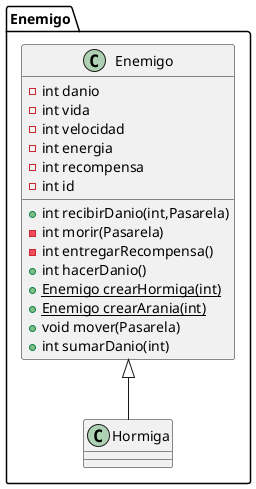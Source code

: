 @startuml
class Enemigo.Hormiga {
}
class Enemigo.Enemigo {
- int danio
- int vida
- int velocidad
- int energia
- int recompensa
- int id
+ int recibirDanio(int,Pasarela)
- int morir(Pasarela)
- int entregarRecompensa()
+ int hacerDanio()
+ {static} Enemigo crearHormiga(int)
+ {static} Enemigo crearArania(int)
+ void mover(Pasarela)
+ int sumarDanio(int)
}


Enemigo.Enemigo <|-- Enemigo.Hormiga
@enduml
